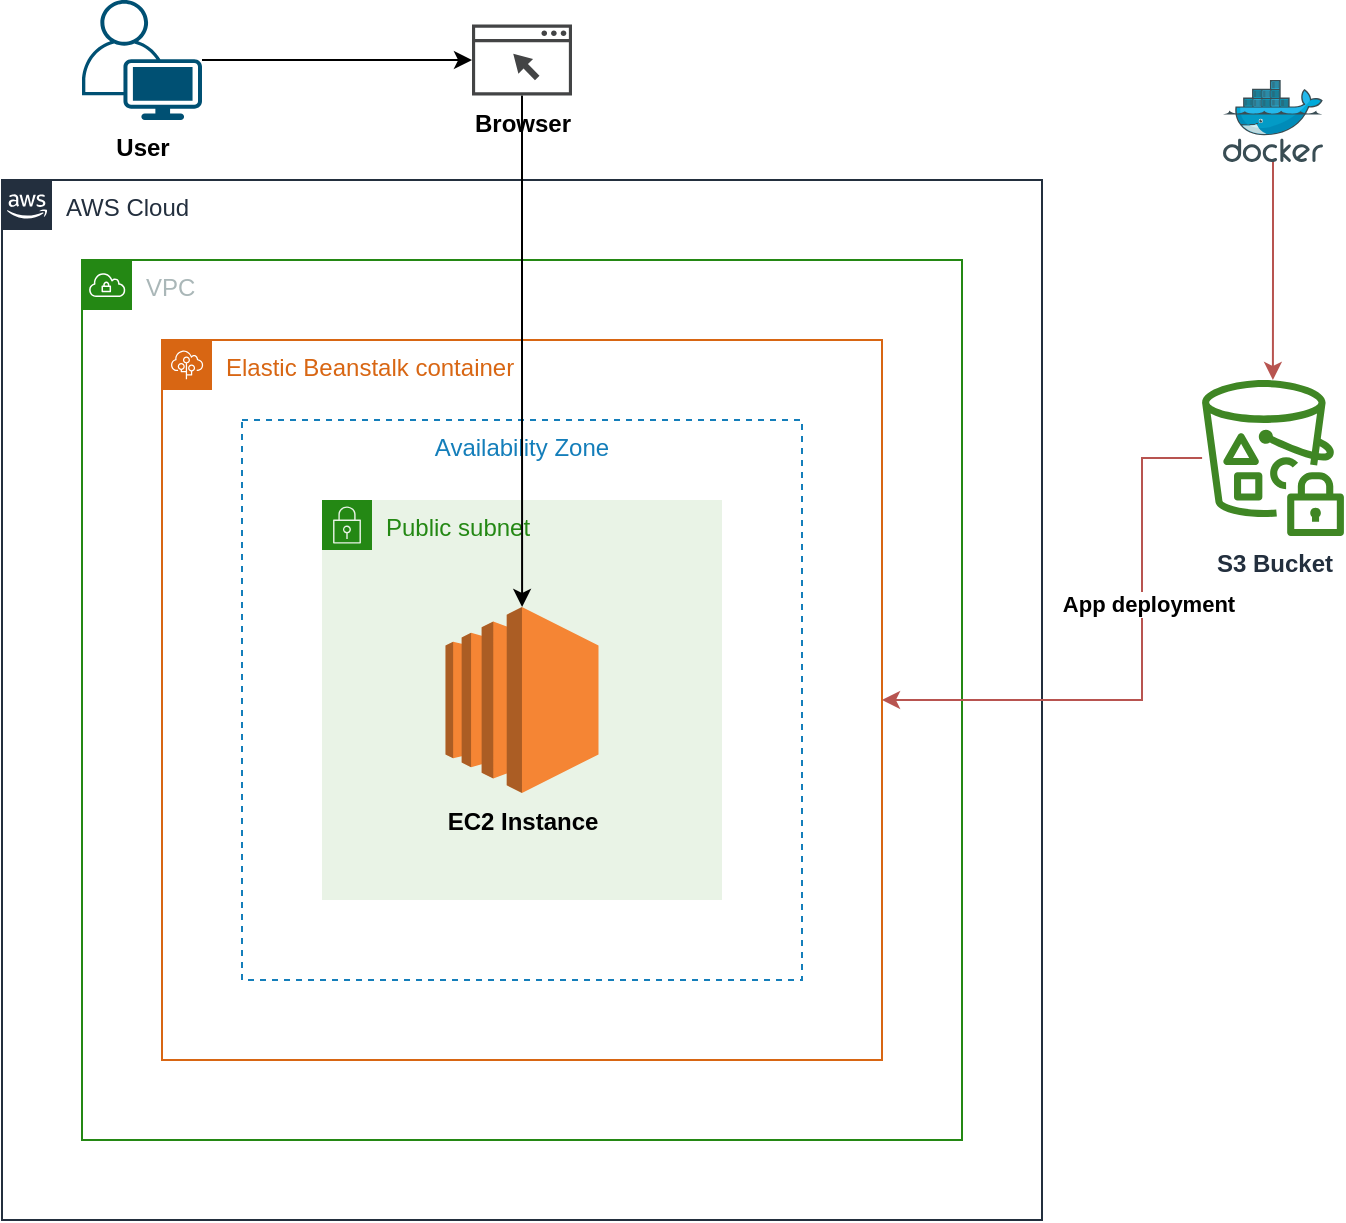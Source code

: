 <mxfile version="21.6.9" type="device">
  <diagram name="Page-1" id="73WMNvoPmXamw4iD0fSU">
    <mxGraphModel dx="1105" dy="604" grid="1" gridSize="10" guides="1" tooltips="1" connect="1" arrows="1" fold="1" page="1" pageScale="1" pageWidth="850" pageHeight="1100" math="0" shadow="0">
      <root>
        <mxCell id="0" />
        <mxCell id="1" parent="0" />
        <mxCell id="c9rfuLgIeEUTo8gCYPGb-2" value="AWS Cloud" style="points=[[0,0],[0.25,0],[0.5,0],[0.75,0],[1,0],[1,0.25],[1,0.5],[1,0.75],[1,1],[0.75,1],[0.5,1],[0.25,1],[0,1],[0,0.75],[0,0.5],[0,0.25]];outlineConnect=0;gradientColor=none;html=1;whiteSpace=wrap;fontSize=12;fontStyle=0;container=1;pointerEvents=0;collapsible=0;recursiveResize=0;shape=mxgraph.aws4.group;grIcon=mxgraph.aws4.group_aws_cloud_alt;strokeColor=#232F3E;fillColor=none;verticalAlign=top;align=left;spacingLeft=30;fontColor=#232F3E;dashed=0;" vertex="1" parent="1">
          <mxGeometry x="160" y="160" width="520" height="520" as="geometry" />
        </mxCell>
        <mxCell id="c9rfuLgIeEUTo8gCYPGb-3" value="VPC" style="points=[[0,0],[0.25,0],[0.5,0],[0.75,0],[1,0],[1,0.25],[1,0.5],[1,0.75],[1,1],[0.75,1],[0.5,1],[0.25,1],[0,1],[0,0.75],[0,0.5],[0,0.25]];outlineConnect=0;gradientColor=none;html=1;whiteSpace=wrap;fontSize=12;fontStyle=0;container=1;pointerEvents=0;collapsible=0;recursiveResize=0;shape=mxgraph.aws4.group;grIcon=mxgraph.aws4.group_vpc;strokeColor=#248814;fillColor=none;verticalAlign=top;align=left;spacingLeft=30;fontColor=#AAB7B8;dashed=0;" vertex="1" parent="c9rfuLgIeEUTo8gCYPGb-2">
          <mxGeometry x="40" y="40" width="440" height="440" as="geometry" />
        </mxCell>
        <mxCell id="c9rfuLgIeEUTo8gCYPGb-4" value="Elastic Beanstalk container" style="points=[[0,0],[0.25,0],[0.5,0],[0.75,0],[1,0],[1,0.25],[1,0.5],[1,0.75],[1,1],[0.75,1],[0.5,1],[0.25,1],[0,1],[0,0.75],[0,0.5],[0,0.25]];outlineConnect=0;gradientColor=none;html=1;whiteSpace=wrap;fontSize=12;fontStyle=0;container=1;pointerEvents=0;collapsible=0;recursiveResize=0;shape=mxgraph.aws4.group;grIcon=mxgraph.aws4.group_elastic_beanstalk;strokeColor=#D86613;fillColor=none;verticalAlign=top;align=left;spacingLeft=30;fontColor=#D86613;dashed=0;" vertex="1" parent="c9rfuLgIeEUTo8gCYPGb-3">
          <mxGeometry x="40" y="40" width="360" height="360" as="geometry" />
        </mxCell>
        <mxCell id="c9rfuLgIeEUTo8gCYPGb-17" value="Availability Zone" style="fillColor=none;strokeColor=#147EBA;dashed=1;verticalAlign=top;fontStyle=0;fontColor=#147EBA;whiteSpace=wrap;html=1;" vertex="1" parent="c9rfuLgIeEUTo8gCYPGb-4">
          <mxGeometry x="40" y="40" width="280" height="280" as="geometry" />
        </mxCell>
        <mxCell id="c9rfuLgIeEUTo8gCYPGb-5" value="Public subnet" style="points=[[0,0],[0.25,0],[0.5,0],[0.75,0],[1,0],[1,0.25],[1,0.5],[1,0.75],[1,1],[0.75,1],[0.5,1],[0.25,1],[0,1],[0,0.75],[0,0.5],[0,0.25]];outlineConnect=0;gradientColor=none;html=1;whiteSpace=wrap;fontSize=12;fontStyle=0;container=1;pointerEvents=0;collapsible=0;recursiveResize=0;shape=mxgraph.aws4.group;grIcon=mxgraph.aws4.group_security_group;grStroke=0;strokeColor=#248814;fillColor=#E9F3E6;verticalAlign=top;align=left;spacingLeft=30;fontColor=#248814;dashed=0;" vertex="1" parent="c9rfuLgIeEUTo8gCYPGb-4">
          <mxGeometry x="80" y="80" width="200" height="200" as="geometry" />
        </mxCell>
        <mxCell id="c9rfuLgIeEUTo8gCYPGb-6" value="&lt;b&gt;EC2 Instance&lt;/b&gt;" style="outlineConnect=0;dashed=0;verticalLabelPosition=bottom;verticalAlign=top;align=center;html=1;shape=mxgraph.aws3.ec2;fillColor=#F58534;gradientColor=none;" vertex="1" parent="c9rfuLgIeEUTo8gCYPGb-5">
          <mxGeometry x="61.75" y="53.5" width="76.5" height="93" as="geometry" />
        </mxCell>
        <mxCell id="c9rfuLgIeEUTo8gCYPGb-10" style="edgeStyle=orthogonalEdgeStyle;rounded=0;orthogonalLoop=1;jettySize=auto;html=1;" edge="1" parent="1" source="c9rfuLgIeEUTo8gCYPGb-1" target="c9rfuLgIeEUTo8gCYPGb-9">
          <mxGeometry relative="1" as="geometry" />
        </mxCell>
        <mxCell id="c9rfuLgIeEUTo8gCYPGb-1" value="&lt;b&gt;User&lt;/b&gt;" style="points=[[0.35,0,0],[0.98,0.51,0],[1,0.71,0],[0.67,1,0],[0,0.795,0],[0,0.65,0]];verticalLabelPosition=bottom;sketch=0;html=1;verticalAlign=top;aspect=fixed;align=center;pointerEvents=1;shape=mxgraph.cisco19.user;fillColor=#005073;strokeColor=none;" vertex="1" parent="1">
          <mxGeometry x="200" y="70" width="60" height="60" as="geometry" />
        </mxCell>
        <mxCell id="c9rfuLgIeEUTo8gCYPGb-15" style="edgeStyle=orthogonalEdgeStyle;rounded=0;orthogonalLoop=1;jettySize=auto;html=1;entryX=1;entryY=0.5;entryDx=0;entryDy=0;fillColor=#f8cecc;strokeColor=#b85450;" edge="1" parent="1" source="c9rfuLgIeEUTo8gCYPGb-7" target="c9rfuLgIeEUTo8gCYPGb-4">
          <mxGeometry relative="1" as="geometry">
            <Array as="points">
              <mxPoint x="730" y="299" />
              <mxPoint x="730" y="420" />
            </Array>
          </mxGeometry>
        </mxCell>
        <mxCell id="c9rfuLgIeEUTo8gCYPGb-16" value="&lt;b&gt;App deployment&lt;/b&gt;" style="edgeLabel;html=1;align=center;verticalAlign=middle;resizable=0;points=[];" vertex="1" connectable="0" parent="c9rfuLgIeEUTo8gCYPGb-15">
          <mxGeometry x="-0.678" y="3" relative="1" as="geometry">
            <mxPoint y="58" as="offset" />
          </mxGeometry>
        </mxCell>
        <mxCell id="c9rfuLgIeEUTo8gCYPGb-7" value="&lt;b&gt;S3 Bucket&lt;/b&gt;" style="sketch=0;outlineConnect=0;fontColor=#232F3E;gradientColor=none;fillColor=#3F8624;strokeColor=none;dashed=0;verticalLabelPosition=bottom;verticalAlign=top;align=center;html=1;fontSize=12;fontStyle=0;aspect=fixed;pointerEvents=1;shape=mxgraph.aws4.s3_object_lock;" vertex="1" parent="1">
          <mxGeometry x="760" y="260" width="71" height="78" as="geometry" />
        </mxCell>
        <mxCell id="c9rfuLgIeEUTo8gCYPGb-13" style="edgeStyle=orthogonalEdgeStyle;rounded=0;orthogonalLoop=1;jettySize=auto;html=1;" edge="1" parent="1" source="c9rfuLgIeEUTo8gCYPGb-9" target="c9rfuLgIeEUTo8gCYPGb-6">
          <mxGeometry relative="1" as="geometry" />
        </mxCell>
        <mxCell id="c9rfuLgIeEUTo8gCYPGb-9" value="&lt;b&gt;Browser&lt;/b&gt;" style="sketch=0;pointerEvents=1;shadow=0;dashed=0;html=1;strokeColor=none;fillColor=#434445;aspect=fixed;labelPosition=center;verticalLabelPosition=bottom;verticalAlign=top;align=center;outlineConnect=0;shape=mxgraph.vvd.web_browser;" vertex="1" parent="1">
          <mxGeometry x="395" y="82.25" width="50" height="35.5" as="geometry" />
        </mxCell>
        <mxCell id="c9rfuLgIeEUTo8gCYPGb-22" style="edgeStyle=orthogonalEdgeStyle;rounded=0;orthogonalLoop=1;jettySize=auto;html=1;fillColor=#f8cecc;strokeColor=#b85450;" edge="1" parent="1" source="c9rfuLgIeEUTo8gCYPGb-21" target="c9rfuLgIeEUTo8gCYPGb-7">
          <mxGeometry relative="1" as="geometry" />
        </mxCell>
        <mxCell id="c9rfuLgIeEUTo8gCYPGb-21" value="" style="image;sketch=0;aspect=fixed;html=1;points=[];align=center;fontSize=12;image=img/lib/mscae/Docker.svg;" vertex="1" parent="1">
          <mxGeometry x="770.5" y="110" width="50" height="41" as="geometry" />
        </mxCell>
      </root>
    </mxGraphModel>
  </diagram>
</mxfile>
